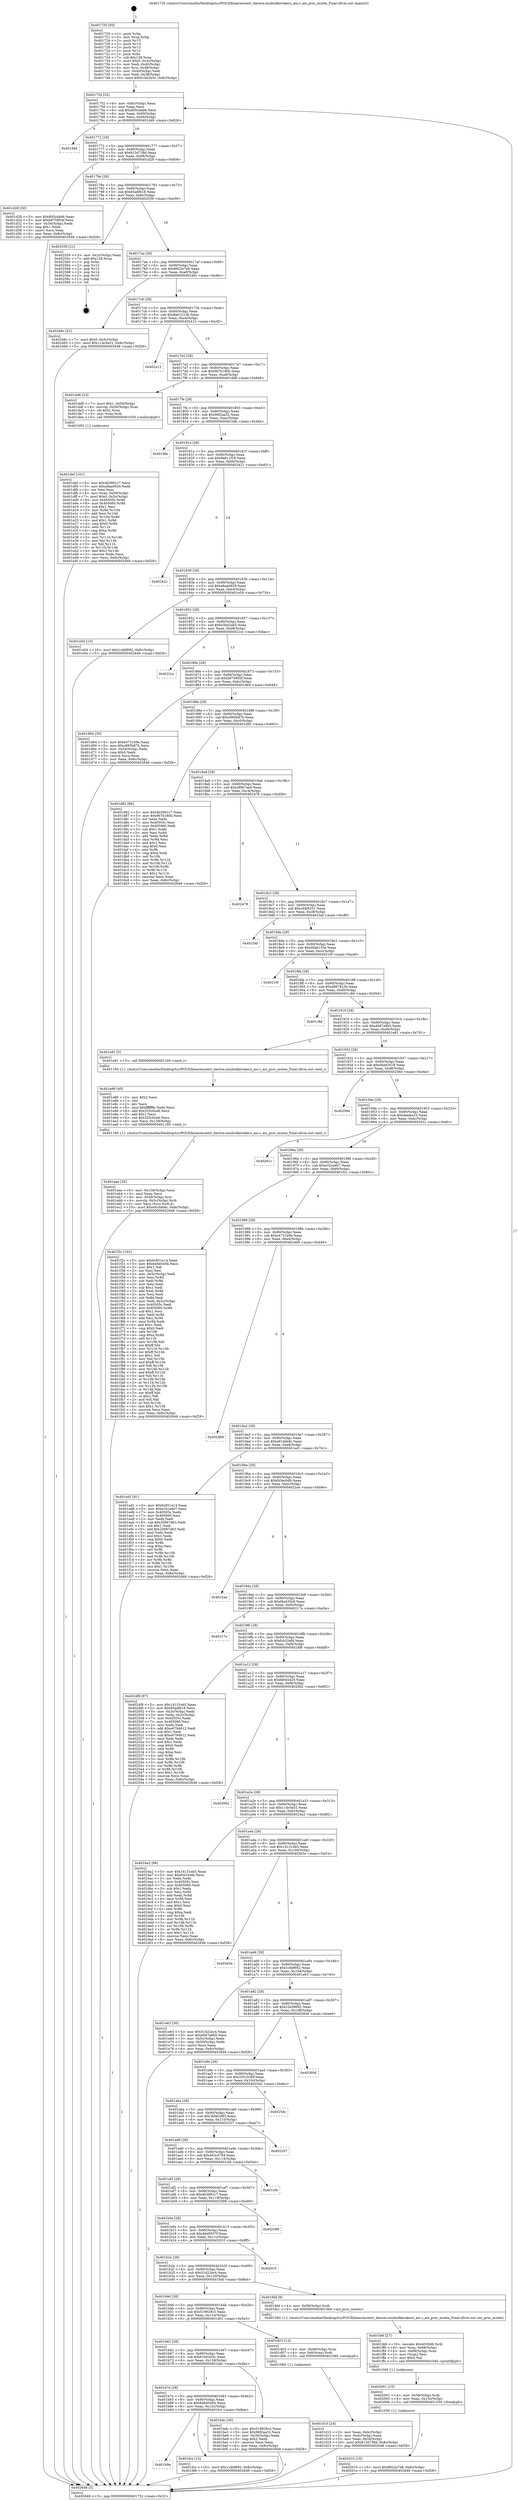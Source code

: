 digraph "0x401720" {
  label = "0x401720 (/mnt/c/Users/mathe/Desktop/tcc/POCII/binaries/extr_darwin-xnubsdkernkern_aio.c_aio_proc_mutex_Final-ollvm.out::main(0))"
  labelloc = "t"
  node[shape=record]

  Entry [label="",width=0.3,height=0.3,shape=circle,fillcolor=black,style=filled]
  "0x401752" [label="{
     0x401752 [32]\l
     | [instrs]\l
     &nbsp;&nbsp;0x401752 \<+6\>: mov -0x8c(%rbp),%eax\l
     &nbsp;&nbsp;0x401758 \<+2\>: mov %eax,%ecx\l
     &nbsp;&nbsp;0x40175a \<+6\>: sub $0x805cdab6,%ecx\l
     &nbsp;&nbsp;0x401760 \<+6\>: mov %eax,-0x90(%rbp)\l
     &nbsp;&nbsp;0x401766 \<+6\>: mov %ecx,-0x94(%rbp)\l
     &nbsp;&nbsp;0x40176c \<+6\>: je 0000000000401d46 \<main+0x626\>\l
  }"]
  "0x401d46" [label="{
     0x401d46\l
  }", style=dashed]
  "0x401772" [label="{
     0x401772 [28]\l
     | [instrs]\l
     &nbsp;&nbsp;0x401772 \<+5\>: jmp 0000000000401777 \<main+0x57\>\l
     &nbsp;&nbsp;0x401777 \<+6\>: mov -0x90(%rbp),%eax\l
     &nbsp;&nbsp;0x40177d \<+5\>: sub $0x813d738d,%eax\l
     &nbsp;&nbsp;0x401782 \<+6\>: mov %eax,-0x98(%rbp)\l
     &nbsp;&nbsp;0x401788 \<+6\>: je 0000000000401d28 \<main+0x608\>\l
  }"]
  Exit [label="",width=0.3,height=0.3,shape=circle,fillcolor=black,style=filled,peripheries=2]
  "0x401d28" [label="{
     0x401d28 [30]\l
     | [instrs]\l
     &nbsp;&nbsp;0x401d28 \<+5\>: mov $0x805cdab6,%eax\l
     &nbsp;&nbsp;0x401d2d \<+5\>: mov $0xb875893f,%ecx\l
     &nbsp;&nbsp;0x401d32 \<+3\>: mov -0x34(%rbp),%edx\l
     &nbsp;&nbsp;0x401d35 \<+3\>: cmp $0x1,%edx\l
     &nbsp;&nbsp;0x401d38 \<+3\>: cmovl %ecx,%eax\l
     &nbsp;&nbsp;0x401d3b \<+6\>: mov %eax,-0x8c(%rbp)\l
     &nbsp;&nbsp;0x401d41 \<+5\>: jmp 0000000000402648 \<main+0xf28\>\l
  }"]
  "0x40178e" [label="{
     0x40178e [28]\l
     | [instrs]\l
     &nbsp;&nbsp;0x40178e \<+5\>: jmp 0000000000401793 \<main+0x73\>\l
     &nbsp;&nbsp;0x401793 \<+6\>: mov -0x90(%rbp),%eax\l
     &nbsp;&nbsp;0x401799 \<+5\>: sub $0x85adfb18,%eax\l
     &nbsp;&nbsp;0x40179e \<+6\>: mov %eax,-0x9c(%rbp)\l
     &nbsp;&nbsp;0x4017a4 \<+6\>: je 0000000000402559 \<main+0xe39\>\l
  }"]
  "0x402010" [label="{
     0x402010 [15]\l
     | [instrs]\l
     &nbsp;&nbsp;0x402010 \<+10\>: movl $0x8922e7e8,-0x8c(%rbp)\l
     &nbsp;&nbsp;0x40201a \<+5\>: jmp 0000000000402648 \<main+0xf28\>\l
  }"]
  "0x402559" [label="{
     0x402559 [21]\l
     | [instrs]\l
     &nbsp;&nbsp;0x402559 \<+3\>: mov -0x2c(%rbp),%eax\l
     &nbsp;&nbsp;0x40255c \<+7\>: add $0x128,%rsp\l
     &nbsp;&nbsp;0x402563 \<+1\>: pop %rbx\l
     &nbsp;&nbsp;0x402564 \<+2\>: pop %r12\l
     &nbsp;&nbsp;0x402566 \<+2\>: pop %r13\l
     &nbsp;&nbsp;0x402568 \<+2\>: pop %r14\l
     &nbsp;&nbsp;0x40256a \<+2\>: pop %r15\l
     &nbsp;&nbsp;0x40256c \<+1\>: pop %rbp\l
     &nbsp;&nbsp;0x40256d \<+1\>: ret\l
  }"]
  "0x4017aa" [label="{
     0x4017aa [28]\l
     | [instrs]\l
     &nbsp;&nbsp;0x4017aa \<+5\>: jmp 00000000004017af \<main+0x8f\>\l
     &nbsp;&nbsp;0x4017af \<+6\>: mov -0x90(%rbp),%eax\l
     &nbsp;&nbsp;0x4017b5 \<+5\>: sub $0x8922e7e8,%eax\l
     &nbsp;&nbsp;0x4017ba \<+6\>: mov %eax,-0xa0(%rbp)\l
     &nbsp;&nbsp;0x4017c0 \<+6\>: je 000000000040248c \<main+0xd6c\>\l
  }"]
  "0x402001" [label="{
     0x402001 [15]\l
     | [instrs]\l
     &nbsp;&nbsp;0x402001 \<+4\>: mov -0x58(%rbp),%rdi\l
     &nbsp;&nbsp;0x402005 \<+6\>: mov %eax,-0x13c(%rbp)\l
     &nbsp;&nbsp;0x40200b \<+5\>: call 0000000000401030 \<free@plt\>\l
     | [calls]\l
     &nbsp;&nbsp;0x401030 \{1\} (unknown)\l
  }"]
  "0x40248c" [label="{
     0x40248c [22]\l
     | [instrs]\l
     &nbsp;&nbsp;0x40248c \<+7\>: movl $0x0,-0x3c(%rbp)\l
     &nbsp;&nbsp;0x402493 \<+10\>: movl $0x114c0a51,-0x8c(%rbp)\l
     &nbsp;&nbsp;0x40249d \<+5\>: jmp 0000000000402648 \<main+0xf28\>\l
  }"]
  "0x4017c6" [label="{
     0x4017c6 [28]\l
     | [instrs]\l
     &nbsp;&nbsp;0x4017c6 \<+5\>: jmp 00000000004017cb \<main+0xab\>\l
     &nbsp;&nbsp;0x4017cb \<+6\>: mov -0x90(%rbp),%eax\l
     &nbsp;&nbsp;0x4017d1 \<+5\>: sub $0x8a01213b,%eax\l
     &nbsp;&nbsp;0x4017d6 \<+6\>: mov %eax,-0xa4(%rbp)\l
     &nbsp;&nbsp;0x4017dc \<+6\>: je 0000000000402412 \<main+0xcf2\>\l
  }"]
  "0x401fe6" [label="{
     0x401fe6 [27]\l
     | [instrs]\l
     &nbsp;&nbsp;0x401fe6 \<+10\>: movabs $0x4030d6,%rdi\l
     &nbsp;&nbsp;0x401ff0 \<+4\>: mov %rax,-0x68(%rbp)\l
     &nbsp;&nbsp;0x401ff4 \<+4\>: mov -0x68(%rbp),%rax\l
     &nbsp;&nbsp;0x401ff8 \<+2\>: mov (%rax),%esi\l
     &nbsp;&nbsp;0x401ffa \<+2\>: mov $0x0,%al\l
     &nbsp;&nbsp;0x401ffc \<+5\>: call 0000000000401040 \<printf@plt\>\l
     | [calls]\l
     &nbsp;&nbsp;0x401040 \{1\} (unknown)\l
  }"]
  "0x402412" [label="{
     0x402412\l
  }", style=dashed]
  "0x4017e2" [label="{
     0x4017e2 [28]\l
     | [instrs]\l
     &nbsp;&nbsp;0x4017e2 \<+5\>: jmp 00000000004017e7 \<main+0xc7\>\l
     &nbsp;&nbsp;0x4017e7 \<+6\>: mov -0x90(%rbp),%eax\l
     &nbsp;&nbsp;0x4017ed \<+5\>: sub $0x967b180b,%eax\l
     &nbsp;&nbsp;0x4017f2 \<+6\>: mov %eax,-0xa8(%rbp)\l
     &nbsp;&nbsp;0x4017f8 \<+6\>: je 0000000000401dd8 \<main+0x6b8\>\l
  }"]
  "0x401b9a" [label="{
     0x401b9a\l
  }", style=dashed]
  "0x401dd8" [label="{
     0x401dd8 [23]\l
     | [instrs]\l
     &nbsp;&nbsp;0x401dd8 \<+7\>: movl $0x1,-0x50(%rbp)\l
     &nbsp;&nbsp;0x401ddf \<+4\>: movslq -0x50(%rbp),%rax\l
     &nbsp;&nbsp;0x401de3 \<+4\>: shl $0x2,%rax\l
     &nbsp;&nbsp;0x401de7 \<+3\>: mov %rax,%rdi\l
     &nbsp;&nbsp;0x401dea \<+5\>: call 0000000000401050 \<malloc@plt\>\l
     | [calls]\l
     &nbsp;&nbsp;0x401050 \{1\} (unknown)\l
  }"]
  "0x4017fe" [label="{
     0x4017fe [28]\l
     | [instrs]\l
     &nbsp;&nbsp;0x4017fe \<+5\>: jmp 0000000000401803 \<main+0xe3\>\l
     &nbsp;&nbsp;0x401803 \<+6\>: mov -0x90(%rbp),%eax\l
     &nbsp;&nbsp;0x401809 \<+5\>: sub $0x96f2aa52,%eax\l
     &nbsp;&nbsp;0x40180e \<+6\>: mov %eax,-0xac(%rbp)\l
     &nbsp;&nbsp;0x401814 \<+6\>: je 0000000000401bfa \<main+0x4da\>\l
  }"]
  "0x401fce" [label="{
     0x401fce [15]\l
     | [instrs]\l
     &nbsp;&nbsp;0x401fce \<+10\>: movl $0x1c4bf692,-0x8c(%rbp)\l
     &nbsp;&nbsp;0x401fd8 \<+5\>: jmp 0000000000402648 \<main+0xf28\>\l
  }"]
  "0x401bfa" [label="{
     0x401bfa\l
  }", style=dashed]
  "0x40181a" [label="{
     0x40181a [28]\l
     | [instrs]\l
     &nbsp;&nbsp;0x40181a \<+5\>: jmp 000000000040181f \<main+0xff\>\l
     &nbsp;&nbsp;0x40181f \<+6\>: mov -0x90(%rbp),%eax\l
     &nbsp;&nbsp;0x401825 \<+5\>: sub $0x9a811f16,%eax\l
     &nbsp;&nbsp;0x40182a \<+6\>: mov %eax,-0xb0(%rbp)\l
     &nbsp;&nbsp;0x401830 \<+6\>: je 0000000000402421 \<main+0xd01\>\l
  }"]
  "0x401eae" [label="{
     0x401eae [35]\l
     | [instrs]\l
     &nbsp;&nbsp;0x401eae \<+6\>: mov -0x138(%rbp),%ecx\l
     &nbsp;&nbsp;0x401eb4 \<+3\>: imul %eax,%ecx\l
     &nbsp;&nbsp;0x401eb7 \<+4\>: mov -0x58(%rbp),%rsi\l
     &nbsp;&nbsp;0x401ebb \<+4\>: movslq -0x5c(%rbp),%rdi\l
     &nbsp;&nbsp;0x401ebf \<+3\>: mov %ecx,(%rsi,%rdi,4)\l
     &nbsp;&nbsp;0x401ec2 \<+10\>: movl $0xe91dab8c,-0x8c(%rbp)\l
     &nbsp;&nbsp;0x401ecc \<+5\>: jmp 0000000000402648 \<main+0xf28\>\l
  }"]
  "0x402421" [label="{
     0x402421\l
  }", style=dashed]
  "0x401836" [label="{
     0x401836 [28]\l
     | [instrs]\l
     &nbsp;&nbsp;0x401836 \<+5\>: jmp 000000000040183b \<main+0x11b\>\l
     &nbsp;&nbsp;0x40183b \<+6\>: mov -0x90(%rbp),%eax\l
     &nbsp;&nbsp;0x401841 \<+5\>: sub $0xa8aa0929,%eax\l
     &nbsp;&nbsp;0x401846 \<+6\>: mov %eax,-0xb4(%rbp)\l
     &nbsp;&nbsp;0x40184c \<+6\>: je 0000000000401e54 \<main+0x734\>\l
  }"]
  "0x401e86" [label="{
     0x401e86 [40]\l
     | [instrs]\l
     &nbsp;&nbsp;0x401e86 \<+5\>: mov $0x2,%ecx\l
     &nbsp;&nbsp;0x401e8b \<+1\>: cltd\l
     &nbsp;&nbsp;0x401e8c \<+2\>: idiv %ecx\l
     &nbsp;&nbsp;0x401e8e \<+6\>: imul $0xfffffffe,%edx,%ecx\l
     &nbsp;&nbsp;0x401e94 \<+6\>: add $0x325c0ce8,%ecx\l
     &nbsp;&nbsp;0x401e9a \<+3\>: add $0x1,%ecx\l
     &nbsp;&nbsp;0x401e9d \<+6\>: sub $0x325c0ce8,%ecx\l
     &nbsp;&nbsp;0x401ea3 \<+6\>: mov %ecx,-0x138(%rbp)\l
     &nbsp;&nbsp;0x401ea9 \<+5\>: call 0000000000401160 \<next_i\>\l
     | [calls]\l
     &nbsp;&nbsp;0x401160 \{1\} (/mnt/c/Users/mathe/Desktop/tcc/POCII/binaries/extr_darwin-xnubsdkernkern_aio.c_aio_proc_mutex_Final-ollvm.out::next_i)\l
  }"]
  "0x401e54" [label="{
     0x401e54 [15]\l
     | [instrs]\l
     &nbsp;&nbsp;0x401e54 \<+10\>: movl $0x1c4bf692,-0x8c(%rbp)\l
     &nbsp;&nbsp;0x401e5e \<+5\>: jmp 0000000000402648 \<main+0xf28\>\l
  }"]
  "0x401852" [label="{
     0x401852 [28]\l
     | [instrs]\l
     &nbsp;&nbsp;0x401852 \<+5\>: jmp 0000000000401857 \<main+0x137\>\l
     &nbsp;&nbsp;0x401857 \<+6\>: mov -0x90(%rbp),%eax\l
     &nbsp;&nbsp;0x40185d \<+5\>: sub $0xb3bd2ab5,%eax\l
     &nbsp;&nbsp;0x401862 \<+6\>: mov %eax,-0xb8(%rbp)\l
     &nbsp;&nbsp;0x401868 \<+6\>: je 00000000004022cc \<main+0xbac\>\l
  }"]
  "0x401def" [label="{
     0x401def [101]\l
     | [instrs]\l
     &nbsp;&nbsp;0x401def \<+5\>: mov $0x4b3891c7,%ecx\l
     &nbsp;&nbsp;0x401df4 \<+5\>: mov $0xa8aa0929,%edx\l
     &nbsp;&nbsp;0x401df9 \<+2\>: xor %esi,%esi\l
     &nbsp;&nbsp;0x401dfb \<+4\>: mov %rax,-0x58(%rbp)\l
     &nbsp;&nbsp;0x401dff \<+7\>: movl $0x0,-0x5c(%rbp)\l
     &nbsp;&nbsp;0x401e06 \<+8\>: mov 0x40505c,%r8d\l
     &nbsp;&nbsp;0x401e0e \<+8\>: mov 0x405060,%r9d\l
     &nbsp;&nbsp;0x401e16 \<+3\>: sub $0x1,%esi\l
     &nbsp;&nbsp;0x401e19 \<+3\>: mov %r8d,%r10d\l
     &nbsp;&nbsp;0x401e1c \<+3\>: add %esi,%r10d\l
     &nbsp;&nbsp;0x401e1f \<+4\>: imul %r10d,%r8d\l
     &nbsp;&nbsp;0x401e23 \<+4\>: and $0x1,%r8d\l
     &nbsp;&nbsp;0x401e27 \<+4\>: cmp $0x0,%r8d\l
     &nbsp;&nbsp;0x401e2b \<+4\>: sete %r11b\l
     &nbsp;&nbsp;0x401e2f \<+4\>: cmp $0xa,%r9d\l
     &nbsp;&nbsp;0x401e33 \<+3\>: setl %bl\l
     &nbsp;&nbsp;0x401e36 \<+3\>: mov %r11b,%r14b\l
     &nbsp;&nbsp;0x401e39 \<+3\>: and %bl,%r14b\l
     &nbsp;&nbsp;0x401e3c \<+3\>: xor %bl,%r11b\l
     &nbsp;&nbsp;0x401e3f \<+3\>: or %r11b,%r14b\l
     &nbsp;&nbsp;0x401e42 \<+4\>: test $0x1,%r14b\l
     &nbsp;&nbsp;0x401e46 \<+3\>: cmovne %edx,%ecx\l
     &nbsp;&nbsp;0x401e49 \<+6\>: mov %ecx,-0x8c(%rbp)\l
     &nbsp;&nbsp;0x401e4f \<+5\>: jmp 0000000000402648 \<main+0xf28\>\l
  }"]
  "0x4022cc" [label="{
     0x4022cc\l
  }", style=dashed]
  "0x40186e" [label="{
     0x40186e [28]\l
     | [instrs]\l
     &nbsp;&nbsp;0x40186e \<+5\>: jmp 0000000000401873 \<main+0x153\>\l
     &nbsp;&nbsp;0x401873 \<+6\>: mov -0x90(%rbp),%eax\l
     &nbsp;&nbsp;0x401879 \<+5\>: sub $0xb875893f,%eax\l
     &nbsp;&nbsp;0x40187e \<+6\>: mov %eax,-0xbc(%rbp)\l
     &nbsp;&nbsp;0x401884 \<+6\>: je 0000000000401d64 \<main+0x644\>\l
  }"]
  "0x401d10" [label="{
     0x401d10 [24]\l
     | [instrs]\l
     &nbsp;&nbsp;0x401d10 \<+3\>: mov %eax,-0x4c(%rbp)\l
     &nbsp;&nbsp;0x401d13 \<+3\>: mov -0x4c(%rbp),%eax\l
     &nbsp;&nbsp;0x401d16 \<+3\>: mov %eax,-0x34(%rbp)\l
     &nbsp;&nbsp;0x401d19 \<+10\>: movl $0x813d738d,-0x8c(%rbp)\l
     &nbsp;&nbsp;0x401d23 \<+5\>: jmp 0000000000402648 \<main+0xf28\>\l
  }"]
  "0x401d64" [label="{
     0x401d64 [30]\l
     | [instrs]\l
     &nbsp;&nbsp;0x401d64 \<+5\>: mov $0xe4731b9e,%eax\l
     &nbsp;&nbsp;0x401d69 \<+5\>: mov $0xc895b87b,%ecx\l
     &nbsp;&nbsp;0x401d6e \<+3\>: mov -0x34(%rbp),%edx\l
     &nbsp;&nbsp;0x401d71 \<+3\>: cmp $0x0,%edx\l
     &nbsp;&nbsp;0x401d74 \<+3\>: cmove %ecx,%eax\l
     &nbsp;&nbsp;0x401d77 \<+6\>: mov %eax,-0x8c(%rbp)\l
     &nbsp;&nbsp;0x401d7d \<+5\>: jmp 0000000000402648 \<main+0xf28\>\l
  }"]
  "0x40188a" [label="{
     0x40188a [28]\l
     | [instrs]\l
     &nbsp;&nbsp;0x40188a \<+5\>: jmp 000000000040188f \<main+0x16f\>\l
     &nbsp;&nbsp;0x40188f \<+6\>: mov -0x90(%rbp),%eax\l
     &nbsp;&nbsp;0x401895 \<+5\>: sub $0xc895b87b,%eax\l
     &nbsp;&nbsp;0x40189a \<+6\>: mov %eax,-0xc0(%rbp)\l
     &nbsp;&nbsp;0x4018a0 \<+6\>: je 0000000000401d82 \<main+0x662\>\l
  }"]
  "0x401720" [label="{
     0x401720 [50]\l
     | [instrs]\l
     &nbsp;&nbsp;0x401720 \<+1\>: push %rbp\l
     &nbsp;&nbsp;0x401721 \<+3\>: mov %rsp,%rbp\l
     &nbsp;&nbsp;0x401724 \<+2\>: push %r15\l
     &nbsp;&nbsp;0x401726 \<+2\>: push %r14\l
     &nbsp;&nbsp;0x401728 \<+2\>: push %r13\l
     &nbsp;&nbsp;0x40172a \<+2\>: push %r12\l
     &nbsp;&nbsp;0x40172c \<+1\>: push %rbx\l
     &nbsp;&nbsp;0x40172d \<+7\>: sub $0x128,%rsp\l
     &nbsp;&nbsp;0x401734 \<+7\>: movl $0x0,-0x3c(%rbp)\l
     &nbsp;&nbsp;0x40173b \<+3\>: mov %edi,-0x40(%rbp)\l
     &nbsp;&nbsp;0x40173e \<+4\>: mov %rsi,-0x48(%rbp)\l
     &nbsp;&nbsp;0x401742 \<+3\>: mov -0x40(%rbp),%edi\l
     &nbsp;&nbsp;0x401745 \<+3\>: mov %edi,-0x38(%rbp)\l
     &nbsp;&nbsp;0x401748 \<+10\>: movl $0x61b02b5c,-0x8c(%rbp)\l
  }"]
  "0x401d82" [label="{
     0x401d82 [86]\l
     | [instrs]\l
     &nbsp;&nbsp;0x401d82 \<+5\>: mov $0x4b3891c7,%eax\l
     &nbsp;&nbsp;0x401d87 \<+5\>: mov $0x967b180b,%ecx\l
     &nbsp;&nbsp;0x401d8c \<+2\>: xor %edx,%edx\l
     &nbsp;&nbsp;0x401d8e \<+7\>: mov 0x40505c,%esi\l
     &nbsp;&nbsp;0x401d95 \<+7\>: mov 0x405060,%edi\l
     &nbsp;&nbsp;0x401d9c \<+3\>: sub $0x1,%edx\l
     &nbsp;&nbsp;0x401d9f \<+3\>: mov %esi,%r8d\l
     &nbsp;&nbsp;0x401da2 \<+3\>: add %edx,%r8d\l
     &nbsp;&nbsp;0x401da5 \<+4\>: imul %r8d,%esi\l
     &nbsp;&nbsp;0x401da9 \<+3\>: and $0x1,%esi\l
     &nbsp;&nbsp;0x401dac \<+3\>: cmp $0x0,%esi\l
     &nbsp;&nbsp;0x401daf \<+4\>: sete %r9b\l
     &nbsp;&nbsp;0x401db3 \<+3\>: cmp $0xa,%edi\l
     &nbsp;&nbsp;0x401db6 \<+4\>: setl %r10b\l
     &nbsp;&nbsp;0x401dba \<+3\>: mov %r9b,%r11b\l
     &nbsp;&nbsp;0x401dbd \<+3\>: and %r10b,%r11b\l
     &nbsp;&nbsp;0x401dc0 \<+3\>: xor %r10b,%r9b\l
     &nbsp;&nbsp;0x401dc3 \<+3\>: or %r9b,%r11b\l
     &nbsp;&nbsp;0x401dc6 \<+4\>: test $0x1,%r11b\l
     &nbsp;&nbsp;0x401dca \<+3\>: cmovne %ecx,%eax\l
     &nbsp;&nbsp;0x401dcd \<+6\>: mov %eax,-0x8c(%rbp)\l
     &nbsp;&nbsp;0x401dd3 \<+5\>: jmp 0000000000402648 \<main+0xf28\>\l
  }"]
  "0x4018a6" [label="{
     0x4018a6 [28]\l
     | [instrs]\l
     &nbsp;&nbsp;0x4018a6 \<+5\>: jmp 00000000004018ab \<main+0x18b\>\l
     &nbsp;&nbsp;0x4018ab \<+6\>: mov -0x90(%rbp),%eax\l
     &nbsp;&nbsp;0x4018b1 \<+5\>: sub $0xc89b7ae0,%eax\l
     &nbsp;&nbsp;0x4018b6 \<+6\>: mov %eax,-0xc4(%rbp)\l
     &nbsp;&nbsp;0x4018bc \<+6\>: je 0000000000402478 \<main+0xd58\>\l
  }"]
  "0x402648" [label="{
     0x402648 [5]\l
     | [instrs]\l
     &nbsp;&nbsp;0x402648 \<+5\>: jmp 0000000000401752 \<main+0x32\>\l
  }"]
  "0x402478" [label="{
     0x402478\l
  }", style=dashed]
  "0x4018c2" [label="{
     0x4018c2 [28]\l
     | [instrs]\l
     &nbsp;&nbsp;0x4018c2 \<+5\>: jmp 00000000004018c7 \<main+0x1a7\>\l
     &nbsp;&nbsp;0x4018c7 \<+6\>: mov -0x90(%rbp),%eax\l
     &nbsp;&nbsp;0x4018cd \<+5\>: sub $0xcd4f4331,%eax\l
     &nbsp;&nbsp;0x4018d2 \<+6\>: mov %eax,-0xc8(%rbp)\l
     &nbsp;&nbsp;0x4018d8 \<+6\>: je 00000000004023af \<main+0xc8f\>\l
  }"]
  "0x401b7e" [label="{
     0x401b7e [28]\l
     | [instrs]\l
     &nbsp;&nbsp;0x401b7e \<+5\>: jmp 0000000000401b83 \<main+0x463\>\l
     &nbsp;&nbsp;0x401b83 \<+6\>: mov -0x90(%rbp),%eax\l
     &nbsp;&nbsp;0x401b89 \<+5\>: sub $0x6464045b,%eax\l
     &nbsp;&nbsp;0x401b8e \<+6\>: mov %eax,-0x12c(%rbp)\l
     &nbsp;&nbsp;0x401b94 \<+6\>: je 0000000000401fce \<main+0x8ae\>\l
  }"]
  "0x4023af" [label="{
     0x4023af\l
  }", style=dashed]
  "0x4018de" [label="{
     0x4018de [28]\l
     | [instrs]\l
     &nbsp;&nbsp;0x4018de \<+5\>: jmp 00000000004018e3 \<main+0x1c3\>\l
     &nbsp;&nbsp;0x4018e3 \<+6\>: mov -0x90(%rbp),%eax\l
     &nbsp;&nbsp;0x4018e9 \<+5\>: sub $0xd0ab153e,%eax\l
     &nbsp;&nbsp;0x4018ee \<+6\>: mov %eax,-0xcc(%rbp)\l
     &nbsp;&nbsp;0x4018f4 \<+6\>: je 000000000040216f \<main+0xa4f\>\l
  }"]
  "0x401bdc" [label="{
     0x401bdc [30]\l
     | [instrs]\l
     &nbsp;&nbsp;0x401bdc \<+5\>: mov $0x519929c3,%eax\l
     &nbsp;&nbsp;0x401be1 \<+5\>: mov $0x96f2aa52,%ecx\l
     &nbsp;&nbsp;0x401be6 \<+3\>: mov -0x38(%rbp),%edx\l
     &nbsp;&nbsp;0x401be9 \<+3\>: cmp $0x2,%edx\l
     &nbsp;&nbsp;0x401bec \<+3\>: cmovne %ecx,%eax\l
     &nbsp;&nbsp;0x401bef \<+6\>: mov %eax,-0x8c(%rbp)\l
     &nbsp;&nbsp;0x401bf5 \<+5\>: jmp 0000000000402648 \<main+0xf28\>\l
  }"]
  "0x40216f" [label="{
     0x40216f\l
  }", style=dashed]
  "0x4018fa" [label="{
     0x4018fa [28]\l
     | [instrs]\l
     &nbsp;&nbsp;0x4018fa \<+5\>: jmp 00000000004018ff \<main+0x1df\>\l
     &nbsp;&nbsp;0x4018ff \<+6\>: mov -0x90(%rbp),%eax\l
     &nbsp;&nbsp;0x401905 \<+5\>: sub $0xd8678100,%eax\l
     &nbsp;&nbsp;0x40190a \<+6\>: mov %eax,-0xd0(%rbp)\l
     &nbsp;&nbsp;0x401910 \<+6\>: je 0000000000401c8d \<main+0x56d\>\l
  }"]
  "0x401b62" [label="{
     0x401b62 [28]\l
     | [instrs]\l
     &nbsp;&nbsp;0x401b62 \<+5\>: jmp 0000000000401b67 \<main+0x447\>\l
     &nbsp;&nbsp;0x401b67 \<+6\>: mov -0x90(%rbp),%eax\l
     &nbsp;&nbsp;0x401b6d \<+5\>: sub $0x61b02b5c,%eax\l
     &nbsp;&nbsp;0x401b72 \<+6\>: mov %eax,-0x128(%rbp)\l
     &nbsp;&nbsp;0x401b78 \<+6\>: je 0000000000401bdc \<main+0x4bc\>\l
  }"]
  "0x401c8d" [label="{
     0x401c8d\l
  }", style=dashed]
  "0x401916" [label="{
     0x401916 [28]\l
     | [instrs]\l
     &nbsp;&nbsp;0x401916 \<+5\>: jmp 000000000040191b \<main+0x1fb\>\l
     &nbsp;&nbsp;0x40191b \<+6\>: mov -0x90(%rbp),%eax\l
     &nbsp;&nbsp;0x401921 \<+5\>: sub $0xdd47a8b5,%eax\l
     &nbsp;&nbsp;0x401926 \<+6\>: mov %eax,-0xd4(%rbp)\l
     &nbsp;&nbsp;0x40192c \<+6\>: je 0000000000401e81 \<main+0x761\>\l
  }"]
  "0x401d03" [label="{
     0x401d03 [13]\l
     | [instrs]\l
     &nbsp;&nbsp;0x401d03 \<+4\>: mov -0x48(%rbp),%rax\l
     &nbsp;&nbsp;0x401d07 \<+4\>: mov 0x8(%rax),%rdi\l
     &nbsp;&nbsp;0x401d0b \<+5\>: call 0000000000401060 \<atoi@plt\>\l
     | [calls]\l
     &nbsp;&nbsp;0x401060 \{1\} (unknown)\l
  }"]
  "0x401e81" [label="{
     0x401e81 [5]\l
     | [instrs]\l
     &nbsp;&nbsp;0x401e81 \<+5\>: call 0000000000401160 \<next_i\>\l
     | [calls]\l
     &nbsp;&nbsp;0x401160 \{1\} (/mnt/c/Users/mathe/Desktop/tcc/POCII/binaries/extr_darwin-xnubsdkernkern_aio.c_aio_proc_mutex_Final-ollvm.out::next_i)\l
  }"]
  "0x401932" [label="{
     0x401932 [28]\l
     | [instrs]\l
     &nbsp;&nbsp;0x401932 \<+5\>: jmp 0000000000401937 \<main+0x217\>\l
     &nbsp;&nbsp;0x401937 \<+6\>: mov -0x90(%rbp),%eax\l
     &nbsp;&nbsp;0x40193d \<+5\>: sub $0xdda92618,%eax\l
     &nbsp;&nbsp;0x401942 \<+6\>: mov %eax,-0xd8(%rbp)\l
     &nbsp;&nbsp;0x401948 \<+6\>: je 000000000040256e \<main+0xe4e\>\l
  }"]
  "0x401b46" [label="{
     0x401b46 [28]\l
     | [instrs]\l
     &nbsp;&nbsp;0x401b46 \<+5\>: jmp 0000000000401b4b \<main+0x42b\>\l
     &nbsp;&nbsp;0x401b4b \<+6\>: mov -0x90(%rbp),%eax\l
     &nbsp;&nbsp;0x401b51 \<+5\>: sub $0x519929c3,%eax\l
     &nbsp;&nbsp;0x401b56 \<+6\>: mov %eax,-0x124(%rbp)\l
     &nbsp;&nbsp;0x401b5c \<+6\>: je 0000000000401d03 \<main+0x5e3\>\l
  }"]
  "0x40256e" [label="{
     0x40256e\l
  }", style=dashed]
  "0x40194e" [label="{
     0x40194e [28]\l
     | [instrs]\l
     &nbsp;&nbsp;0x40194e \<+5\>: jmp 0000000000401953 \<main+0x233\>\l
     &nbsp;&nbsp;0x401953 \<+6\>: mov -0x90(%rbp),%eax\l
     &nbsp;&nbsp;0x401959 \<+5\>: sub $0xdeafae23,%eax\l
     &nbsp;&nbsp;0x40195e \<+6\>: mov %eax,-0xdc(%rbp)\l
     &nbsp;&nbsp;0x401964 \<+6\>: je 000000000040261c \<main+0xefc\>\l
  }"]
  "0x401fdd" [label="{
     0x401fdd [9]\l
     | [instrs]\l
     &nbsp;&nbsp;0x401fdd \<+4\>: mov -0x58(%rbp),%rdi\l
     &nbsp;&nbsp;0x401fe1 \<+5\>: call 0000000000401560 \<aio_proc_mutex\>\l
     | [calls]\l
     &nbsp;&nbsp;0x401560 \{1\} (/mnt/c/Users/mathe/Desktop/tcc/POCII/binaries/extr_darwin-xnubsdkernkern_aio.c_aio_proc_mutex_Final-ollvm.out::aio_proc_mutex)\l
  }"]
  "0x40261c" [label="{
     0x40261c\l
  }", style=dashed]
  "0x40196a" [label="{
     0x40196a [28]\l
     | [instrs]\l
     &nbsp;&nbsp;0x40196a \<+5\>: jmp 000000000040196f \<main+0x24f\>\l
     &nbsp;&nbsp;0x40196f \<+6\>: mov -0x90(%rbp),%eax\l
     &nbsp;&nbsp;0x401975 \<+5\>: sub $0xe32ca4b7,%eax\l
     &nbsp;&nbsp;0x40197a \<+6\>: mov %eax,-0xe0(%rbp)\l
     &nbsp;&nbsp;0x401980 \<+6\>: je 0000000000401f2c \<main+0x80c\>\l
  }"]
  "0x401b2a" [label="{
     0x401b2a [28]\l
     | [instrs]\l
     &nbsp;&nbsp;0x401b2a \<+5\>: jmp 0000000000401b2f \<main+0x40f\>\l
     &nbsp;&nbsp;0x401b2f \<+6\>: mov -0x90(%rbp),%eax\l
     &nbsp;&nbsp;0x401b35 \<+5\>: sub $0x51422ec4,%eax\l
     &nbsp;&nbsp;0x401b3a \<+6\>: mov %eax,-0x120(%rbp)\l
     &nbsp;&nbsp;0x401b40 \<+6\>: je 0000000000401fdd \<main+0x8bd\>\l
  }"]
  "0x401f2c" [label="{
     0x401f2c [162]\l
     | [instrs]\l
     &nbsp;&nbsp;0x401f2c \<+5\>: mov $0x6c851e14,%eax\l
     &nbsp;&nbsp;0x401f31 \<+5\>: mov $0x6464045b,%ecx\l
     &nbsp;&nbsp;0x401f36 \<+2\>: mov $0x1,%dl\l
     &nbsp;&nbsp;0x401f38 \<+2\>: xor %esi,%esi\l
     &nbsp;&nbsp;0x401f3a \<+3\>: mov -0x5c(%rbp),%edi\l
     &nbsp;&nbsp;0x401f3d \<+3\>: mov %esi,%r8d\l
     &nbsp;&nbsp;0x401f40 \<+3\>: sub %edi,%r8d\l
     &nbsp;&nbsp;0x401f43 \<+2\>: mov %esi,%edi\l
     &nbsp;&nbsp;0x401f45 \<+3\>: sub $0x1,%edi\l
     &nbsp;&nbsp;0x401f48 \<+3\>: add %edi,%r8d\l
     &nbsp;&nbsp;0x401f4b \<+2\>: mov %esi,%edi\l
     &nbsp;&nbsp;0x401f4d \<+3\>: sub %r8d,%edi\l
     &nbsp;&nbsp;0x401f50 \<+3\>: mov %edi,-0x5c(%rbp)\l
     &nbsp;&nbsp;0x401f53 \<+7\>: mov 0x40505c,%edi\l
     &nbsp;&nbsp;0x401f5a \<+8\>: mov 0x405060,%r8d\l
     &nbsp;&nbsp;0x401f62 \<+3\>: sub $0x1,%esi\l
     &nbsp;&nbsp;0x401f65 \<+3\>: mov %edi,%r9d\l
     &nbsp;&nbsp;0x401f68 \<+3\>: add %esi,%r9d\l
     &nbsp;&nbsp;0x401f6b \<+4\>: imul %r9d,%edi\l
     &nbsp;&nbsp;0x401f6f \<+3\>: and $0x1,%edi\l
     &nbsp;&nbsp;0x401f72 \<+3\>: cmp $0x0,%edi\l
     &nbsp;&nbsp;0x401f75 \<+4\>: sete %r10b\l
     &nbsp;&nbsp;0x401f79 \<+4\>: cmp $0xa,%r8d\l
     &nbsp;&nbsp;0x401f7d \<+4\>: setl %r11b\l
     &nbsp;&nbsp;0x401f81 \<+3\>: mov %r10b,%bl\l
     &nbsp;&nbsp;0x401f84 \<+3\>: xor $0xff,%bl\l
     &nbsp;&nbsp;0x401f87 \<+3\>: mov %r11b,%r14b\l
     &nbsp;&nbsp;0x401f8a \<+4\>: xor $0xff,%r14b\l
     &nbsp;&nbsp;0x401f8e \<+3\>: xor $0x1,%dl\l
     &nbsp;&nbsp;0x401f91 \<+3\>: mov %bl,%r15b\l
     &nbsp;&nbsp;0x401f94 \<+4\>: and $0xff,%r15b\l
     &nbsp;&nbsp;0x401f98 \<+3\>: and %dl,%r10b\l
     &nbsp;&nbsp;0x401f9b \<+3\>: mov %r14b,%r12b\l
     &nbsp;&nbsp;0x401f9e \<+4\>: and $0xff,%r12b\l
     &nbsp;&nbsp;0x401fa2 \<+3\>: and %dl,%r11b\l
     &nbsp;&nbsp;0x401fa5 \<+3\>: or %r10b,%r15b\l
     &nbsp;&nbsp;0x401fa8 \<+3\>: or %r11b,%r12b\l
     &nbsp;&nbsp;0x401fab \<+3\>: xor %r12b,%r15b\l
     &nbsp;&nbsp;0x401fae \<+3\>: or %r14b,%bl\l
     &nbsp;&nbsp;0x401fb1 \<+3\>: xor $0xff,%bl\l
     &nbsp;&nbsp;0x401fb4 \<+3\>: or $0x1,%dl\l
     &nbsp;&nbsp;0x401fb7 \<+2\>: and %dl,%bl\l
     &nbsp;&nbsp;0x401fb9 \<+3\>: or %bl,%r15b\l
     &nbsp;&nbsp;0x401fbc \<+4\>: test $0x1,%r15b\l
     &nbsp;&nbsp;0x401fc0 \<+3\>: cmovne %ecx,%eax\l
     &nbsp;&nbsp;0x401fc3 \<+6\>: mov %eax,-0x8c(%rbp)\l
     &nbsp;&nbsp;0x401fc9 \<+5\>: jmp 0000000000402648 \<main+0xf28\>\l
  }"]
  "0x401986" [label="{
     0x401986 [28]\l
     | [instrs]\l
     &nbsp;&nbsp;0x401986 \<+5\>: jmp 000000000040198b \<main+0x26b\>\l
     &nbsp;&nbsp;0x40198b \<+6\>: mov -0x90(%rbp),%eax\l
     &nbsp;&nbsp;0x401991 \<+5\>: sub $0xe4731b9e,%eax\l
     &nbsp;&nbsp;0x401996 \<+6\>: mov %eax,-0xe4(%rbp)\l
     &nbsp;&nbsp;0x40199c \<+6\>: je 0000000000402469 \<main+0xd49\>\l
  }"]
  "0x40201f" [label="{
     0x40201f\l
  }", style=dashed]
  "0x402469" [label="{
     0x402469\l
  }", style=dashed]
  "0x4019a2" [label="{
     0x4019a2 [28]\l
     | [instrs]\l
     &nbsp;&nbsp;0x4019a2 \<+5\>: jmp 00000000004019a7 \<main+0x287\>\l
     &nbsp;&nbsp;0x4019a7 \<+6\>: mov -0x90(%rbp),%eax\l
     &nbsp;&nbsp;0x4019ad \<+5\>: sub $0xe91dab8c,%eax\l
     &nbsp;&nbsp;0x4019b2 \<+6\>: mov %eax,-0xe8(%rbp)\l
     &nbsp;&nbsp;0x4019b8 \<+6\>: je 0000000000401ed1 \<main+0x7b1\>\l
  }"]
  "0x401b0e" [label="{
     0x401b0e [28]\l
     | [instrs]\l
     &nbsp;&nbsp;0x401b0e \<+5\>: jmp 0000000000401b13 \<main+0x3f3\>\l
     &nbsp;&nbsp;0x401b13 \<+6\>: mov -0x90(%rbp),%eax\l
     &nbsp;&nbsp;0x401b19 \<+5\>: sub $0x4be9507f,%eax\l
     &nbsp;&nbsp;0x401b1e \<+6\>: mov %eax,-0x11c(%rbp)\l
     &nbsp;&nbsp;0x401b24 \<+6\>: je 000000000040201f \<main+0x8ff\>\l
  }"]
  "0x401ed1" [label="{
     0x401ed1 [91]\l
     | [instrs]\l
     &nbsp;&nbsp;0x401ed1 \<+5\>: mov $0x6c851e14,%eax\l
     &nbsp;&nbsp;0x401ed6 \<+5\>: mov $0xe32ca4b7,%ecx\l
     &nbsp;&nbsp;0x401edb \<+7\>: mov 0x40505c,%edx\l
     &nbsp;&nbsp;0x401ee2 \<+7\>: mov 0x405060,%esi\l
     &nbsp;&nbsp;0x401ee9 \<+2\>: mov %edx,%edi\l
     &nbsp;&nbsp;0x401eeb \<+6\>: sub $0x25667d63,%edi\l
     &nbsp;&nbsp;0x401ef1 \<+3\>: sub $0x1,%edi\l
     &nbsp;&nbsp;0x401ef4 \<+6\>: add $0x25667d63,%edi\l
     &nbsp;&nbsp;0x401efa \<+3\>: imul %edi,%edx\l
     &nbsp;&nbsp;0x401efd \<+3\>: and $0x1,%edx\l
     &nbsp;&nbsp;0x401f00 \<+3\>: cmp $0x0,%edx\l
     &nbsp;&nbsp;0x401f03 \<+4\>: sete %r8b\l
     &nbsp;&nbsp;0x401f07 \<+3\>: cmp $0xa,%esi\l
     &nbsp;&nbsp;0x401f0a \<+4\>: setl %r9b\l
     &nbsp;&nbsp;0x401f0e \<+3\>: mov %r8b,%r10b\l
     &nbsp;&nbsp;0x401f11 \<+3\>: and %r9b,%r10b\l
     &nbsp;&nbsp;0x401f14 \<+3\>: xor %r9b,%r8b\l
     &nbsp;&nbsp;0x401f17 \<+3\>: or %r8b,%r10b\l
     &nbsp;&nbsp;0x401f1a \<+4\>: test $0x1,%r10b\l
     &nbsp;&nbsp;0x401f1e \<+3\>: cmovne %ecx,%eax\l
     &nbsp;&nbsp;0x401f21 \<+6\>: mov %eax,-0x8c(%rbp)\l
     &nbsp;&nbsp;0x401f27 \<+5\>: jmp 0000000000402648 \<main+0xf28\>\l
  }"]
  "0x4019be" [label="{
     0x4019be [28]\l
     | [instrs]\l
     &nbsp;&nbsp;0x4019be \<+5\>: jmp 00000000004019c3 \<main+0x2a3\>\l
     &nbsp;&nbsp;0x4019c3 \<+6\>: mov -0x90(%rbp),%eax\l
     &nbsp;&nbsp;0x4019c9 \<+5\>: sub $0xf43ec0d9,%eax\l
     &nbsp;&nbsp;0x4019ce \<+6\>: mov %eax,-0xec(%rbp)\l
     &nbsp;&nbsp;0x4019d4 \<+6\>: je 00000000004022ae \<main+0xb8e\>\l
  }"]
  "0x402589" [label="{
     0x402589\l
  }", style=dashed]
  "0x4022ae" [label="{
     0x4022ae\l
  }", style=dashed]
  "0x4019da" [label="{
     0x4019da [28]\l
     | [instrs]\l
     &nbsp;&nbsp;0x4019da \<+5\>: jmp 00000000004019df \<main+0x2bf\>\l
     &nbsp;&nbsp;0x4019df \<+6\>: mov -0x90(%rbp),%eax\l
     &nbsp;&nbsp;0x4019e5 \<+5\>: sub $0xf4a435e8,%eax\l
     &nbsp;&nbsp;0x4019ea \<+6\>: mov %eax,-0xf0(%rbp)\l
     &nbsp;&nbsp;0x4019f0 \<+6\>: je 000000000040217e \<main+0xa5e\>\l
  }"]
  "0x401af2" [label="{
     0x401af2 [28]\l
     | [instrs]\l
     &nbsp;&nbsp;0x401af2 \<+5\>: jmp 0000000000401af7 \<main+0x3d7\>\l
     &nbsp;&nbsp;0x401af7 \<+6\>: mov -0x90(%rbp),%eax\l
     &nbsp;&nbsp;0x401afd \<+5\>: sub $0x4b3891c7,%eax\l
     &nbsp;&nbsp;0x401b02 \<+6\>: mov %eax,-0x118(%rbp)\l
     &nbsp;&nbsp;0x401b08 \<+6\>: je 0000000000402589 \<main+0xe69\>\l
  }"]
  "0x40217e" [label="{
     0x40217e\l
  }", style=dashed]
  "0x4019f6" [label="{
     0x4019f6 [28]\l
     | [instrs]\l
     &nbsp;&nbsp;0x4019f6 \<+5\>: jmp 00000000004019fb \<main+0x2db\>\l
     &nbsp;&nbsp;0x4019fb \<+6\>: mov -0x90(%rbp),%eax\l
     &nbsp;&nbsp;0x401a01 \<+5\>: sub $0xfcb32efd,%eax\l
     &nbsp;&nbsp;0x401a06 \<+6\>: mov %eax,-0xf4(%rbp)\l
     &nbsp;&nbsp;0x401a0c \<+6\>: je 00000000004024f8 \<main+0xdd8\>\l
  }"]
  "0x401cf4" [label="{
     0x401cf4\l
  }", style=dashed]
  "0x4024f8" [label="{
     0x4024f8 [97]\l
     | [instrs]\l
     &nbsp;&nbsp;0x4024f8 \<+5\>: mov $0x14131eb5,%eax\l
     &nbsp;&nbsp;0x4024fd \<+5\>: mov $0x85adfb18,%ecx\l
     &nbsp;&nbsp;0x402502 \<+3\>: mov -0x3c(%rbp),%edx\l
     &nbsp;&nbsp;0x402505 \<+3\>: mov %edx,-0x2c(%rbp)\l
     &nbsp;&nbsp;0x402508 \<+7\>: mov 0x40505c,%edx\l
     &nbsp;&nbsp;0x40250f \<+7\>: mov 0x405060,%esi\l
     &nbsp;&nbsp;0x402516 \<+2\>: mov %edx,%edi\l
     &nbsp;&nbsp;0x402518 \<+6\>: add $0xe0794612,%edi\l
     &nbsp;&nbsp;0x40251e \<+3\>: sub $0x1,%edi\l
     &nbsp;&nbsp;0x402521 \<+6\>: sub $0xe0794612,%edi\l
     &nbsp;&nbsp;0x402527 \<+3\>: imul %edi,%edx\l
     &nbsp;&nbsp;0x40252a \<+3\>: and $0x1,%edx\l
     &nbsp;&nbsp;0x40252d \<+3\>: cmp $0x0,%edx\l
     &nbsp;&nbsp;0x402530 \<+4\>: sete %r8b\l
     &nbsp;&nbsp;0x402534 \<+3\>: cmp $0xa,%esi\l
     &nbsp;&nbsp;0x402537 \<+4\>: setl %r9b\l
     &nbsp;&nbsp;0x40253b \<+3\>: mov %r8b,%r10b\l
     &nbsp;&nbsp;0x40253e \<+3\>: and %r9b,%r10b\l
     &nbsp;&nbsp;0x402541 \<+3\>: xor %r9b,%r8b\l
     &nbsp;&nbsp;0x402544 \<+3\>: or %r8b,%r10b\l
     &nbsp;&nbsp;0x402547 \<+4\>: test $0x1,%r10b\l
     &nbsp;&nbsp;0x40254b \<+3\>: cmovne %ecx,%eax\l
     &nbsp;&nbsp;0x40254e \<+6\>: mov %eax,-0x8c(%rbp)\l
     &nbsp;&nbsp;0x402554 \<+5\>: jmp 0000000000402648 \<main+0xf28\>\l
  }"]
  "0x401a12" [label="{
     0x401a12 [28]\l
     | [instrs]\l
     &nbsp;&nbsp;0x401a12 \<+5\>: jmp 0000000000401a17 \<main+0x2f7\>\l
     &nbsp;&nbsp;0x401a17 \<+6\>: mov -0x90(%rbp),%eax\l
     &nbsp;&nbsp;0x401a1d \<+5\>: sub $0xfd044420,%eax\l
     &nbsp;&nbsp;0x401a22 \<+6\>: mov %eax,-0xf8(%rbp)\l
     &nbsp;&nbsp;0x401a28 \<+6\>: je 00000000004020b2 \<main+0x992\>\l
  }"]
  "0x401ad6" [label="{
     0x401ad6 [28]\l
     | [instrs]\l
     &nbsp;&nbsp;0x401ad6 \<+5\>: jmp 0000000000401adb \<main+0x3bb\>\l
     &nbsp;&nbsp;0x401adb \<+6\>: mov -0x90(%rbp),%eax\l
     &nbsp;&nbsp;0x401ae1 \<+5\>: sub $0x463c4784,%eax\l
     &nbsp;&nbsp;0x401ae6 \<+6\>: mov %eax,-0x114(%rbp)\l
     &nbsp;&nbsp;0x401aec \<+6\>: je 0000000000401cf4 \<main+0x5d4\>\l
  }"]
  "0x4020b2" [label="{
     0x4020b2\l
  }", style=dashed]
  "0x401a2e" [label="{
     0x401a2e [28]\l
     | [instrs]\l
     &nbsp;&nbsp;0x401a2e \<+5\>: jmp 0000000000401a33 \<main+0x313\>\l
     &nbsp;&nbsp;0x401a33 \<+6\>: mov -0x90(%rbp),%eax\l
     &nbsp;&nbsp;0x401a39 \<+5\>: sub $0x114c0a51,%eax\l
     &nbsp;&nbsp;0x401a3e \<+6\>: mov %eax,-0xfc(%rbp)\l
     &nbsp;&nbsp;0x401a44 \<+6\>: je 00000000004024a2 \<main+0xd82\>\l
  }"]
  "0x402207" [label="{
     0x402207\l
  }", style=dashed]
  "0x4024a2" [label="{
     0x4024a2 [86]\l
     | [instrs]\l
     &nbsp;&nbsp;0x4024a2 \<+5\>: mov $0x14131eb5,%eax\l
     &nbsp;&nbsp;0x4024a7 \<+5\>: mov $0xfcb32efd,%ecx\l
     &nbsp;&nbsp;0x4024ac \<+2\>: xor %edx,%edx\l
     &nbsp;&nbsp;0x4024ae \<+7\>: mov 0x40505c,%esi\l
     &nbsp;&nbsp;0x4024b5 \<+7\>: mov 0x405060,%edi\l
     &nbsp;&nbsp;0x4024bc \<+3\>: sub $0x1,%edx\l
     &nbsp;&nbsp;0x4024bf \<+3\>: mov %esi,%r8d\l
     &nbsp;&nbsp;0x4024c2 \<+3\>: add %edx,%r8d\l
     &nbsp;&nbsp;0x4024c5 \<+4\>: imul %r8d,%esi\l
     &nbsp;&nbsp;0x4024c9 \<+3\>: and $0x1,%esi\l
     &nbsp;&nbsp;0x4024cc \<+3\>: cmp $0x0,%esi\l
     &nbsp;&nbsp;0x4024cf \<+4\>: sete %r9b\l
     &nbsp;&nbsp;0x4024d3 \<+3\>: cmp $0xa,%edi\l
     &nbsp;&nbsp;0x4024d6 \<+4\>: setl %r10b\l
     &nbsp;&nbsp;0x4024da \<+3\>: mov %r9b,%r11b\l
     &nbsp;&nbsp;0x4024dd \<+3\>: and %r10b,%r11b\l
     &nbsp;&nbsp;0x4024e0 \<+3\>: xor %r10b,%r9b\l
     &nbsp;&nbsp;0x4024e3 \<+3\>: or %r9b,%r11b\l
     &nbsp;&nbsp;0x4024e6 \<+4\>: test $0x1,%r11b\l
     &nbsp;&nbsp;0x4024ea \<+3\>: cmovne %ecx,%eax\l
     &nbsp;&nbsp;0x4024ed \<+6\>: mov %eax,-0x8c(%rbp)\l
     &nbsp;&nbsp;0x4024f3 \<+5\>: jmp 0000000000402648 \<main+0xf28\>\l
  }"]
  "0x401a4a" [label="{
     0x401a4a [28]\l
     | [instrs]\l
     &nbsp;&nbsp;0x401a4a \<+5\>: jmp 0000000000401a4f \<main+0x32f\>\l
     &nbsp;&nbsp;0x401a4f \<+6\>: mov -0x90(%rbp),%eax\l
     &nbsp;&nbsp;0x401a55 \<+5\>: sub $0x14131eb5,%eax\l
     &nbsp;&nbsp;0x401a5a \<+6\>: mov %eax,-0x100(%rbp)\l
     &nbsp;&nbsp;0x401a60 \<+6\>: je 000000000040263e \<main+0xf1e\>\l
  }"]
  "0x401aba" [label="{
     0x401aba [28]\l
     | [instrs]\l
     &nbsp;&nbsp;0x401aba \<+5\>: jmp 0000000000401abf \<main+0x39f\>\l
     &nbsp;&nbsp;0x401abf \<+6\>: mov -0x90(%rbp),%eax\l
     &nbsp;&nbsp;0x401ac5 \<+5\>: sub $0x3b0e2d83,%eax\l
     &nbsp;&nbsp;0x401aca \<+6\>: mov %eax,-0x110(%rbp)\l
     &nbsp;&nbsp;0x401ad0 \<+6\>: je 0000000000402207 \<main+0xae7\>\l
  }"]
  "0x40263e" [label="{
     0x40263e\l
  }", style=dashed]
  "0x401a66" [label="{
     0x401a66 [28]\l
     | [instrs]\l
     &nbsp;&nbsp;0x401a66 \<+5\>: jmp 0000000000401a6b \<main+0x34b\>\l
     &nbsp;&nbsp;0x401a6b \<+6\>: mov -0x90(%rbp),%eax\l
     &nbsp;&nbsp;0x401a71 \<+5\>: sub $0x1c4bf692,%eax\l
     &nbsp;&nbsp;0x401a76 \<+6\>: mov %eax,-0x104(%rbp)\l
     &nbsp;&nbsp;0x401a7c \<+6\>: je 0000000000401e63 \<main+0x743\>\l
  }"]
  "0x4025dc" [label="{
     0x4025dc\l
  }", style=dashed]
  "0x401e63" [label="{
     0x401e63 [30]\l
     | [instrs]\l
     &nbsp;&nbsp;0x401e63 \<+5\>: mov $0x51422ec4,%eax\l
     &nbsp;&nbsp;0x401e68 \<+5\>: mov $0xdd47a8b5,%ecx\l
     &nbsp;&nbsp;0x401e6d \<+3\>: mov -0x5c(%rbp),%edx\l
     &nbsp;&nbsp;0x401e70 \<+3\>: cmp -0x50(%rbp),%edx\l
     &nbsp;&nbsp;0x401e73 \<+3\>: cmovl %ecx,%eax\l
     &nbsp;&nbsp;0x401e76 \<+6\>: mov %eax,-0x8c(%rbp)\l
     &nbsp;&nbsp;0x401e7c \<+5\>: jmp 0000000000402648 \<main+0xf28\>\l
  }"]
  "0x401a82" [label="{
     0x401a82 [28]\l
     | [instrs]\l
     &nbsp;&nbsp;0x401a82 \<+5\>: jmp 0000000000401a87 \<main+0x367\>\l
     &nbsp;&nbsp;0x401a87 \<+6\>: mov -0x90(%rbp),%eax\l
     &nbsp;&nbsp;0x401a8d \<+5\>: sub $0x22e59692,%eax\l
     &nbsp;&nbsp;0x401a92 \<+6\>: mov %eax,-0x108(%rbp)\l
     &nbsp;&nbsp;0x401a98 \<+6\>: je 000000000040260d \<main+0xeed\>\l
  }"]
  "0x401a9e" [label="{
     0x401a9e [28]\l
     | [instrs]\l
     &nbsp;&nbsp;0x401a9e \<+5\>: jmp 0000000000401aa3 \<main+0x383\>\l
     &nbsp;&nbsp;0x401aa3 \<+6\>: mov -0x90(%rbp),%eax\l
     &nbsp;&nbsp;0x401aa9 \<+5\>: sub $0x2551b36f,%eax\l
     &nbsp;&nbsp;0x401aae \<+6\>: mov %eax,-0x10c(%rbp)\l
     &nbsp;&nbsp;0x401ab4 \<+6\>: je 00000000004025dc \<main+0xebc\>\l
  }"]
  "0x40260d" [label="{
     0x40260d\l
  }", style=dashed]
  Entry -> "0x401720" [label=" 1"]
  "0x401752" -> "0x401d46" [label=" 0"]
  "0x401752" -> "0x401772" [label=" 18"]
  "0x402559" -> Exit [label=" 1"]
  "0x401772" -> "0x401d28" [label=" 1"]
  "0x401772" -> "0x40178e" [label=" 17"]
  "0x4024f8" -> "0x402648" [label=" 1"]
  "0x40178e" -> "0x402559" [label=" 1"]
  "0x40178e" -> "0x4017aa" [label=" 16"]
  "0x4024a2" -> "0x402648" [label=" 1"]
  "0x4017aa" -> "0x40248c" [label=" 1"]
  "0x4017aa" -> "0x4017c6" [label=" 15"]
  "0x40248c" -> "0x402648" [label=" 1"]
  "0x4017c6" -> "0x402412" [label=" 0"]
  "0x4017c6" -> "0x4017e2" [label=" 15"]
  "0x402010" -> "0x402648" [label=" 1"]
  "0x4017e2" -> "0x401dd8" [label=" 1"]
  "0x4017e2" -> "0x4017fe" [label=" 14"]
  "0x402001" -> "0x402010" [label=" 1"]
  "0x4017fe" -> "0x401bfa" [label=" 0"]
  "0x4017fe" -> "0x40181a" [label=" 14"]
  "0x401fe6" -> "0x402001" [label=" 1"]
  "0x40181a" -> "0x402421" [label=" 0"]
  "0x40181a" -> "0x401836" [label=" 14"]
  "0x401fce" -> "0x402648" [label=" 1"]
  "0x401836" -> "0x401e54" [label=" 1"]
  "0x401836" -> "0x401852" [label=" 13"]
  "0x401b7e" -> "0x401b9a" [label=" 0"]
  "0x401852" -> "0x4022cc" [label=" 0"]
  "0x401852" -> "0x40186e" [label=" 13"]
  "0x401b7e" -> "0x401fce" [label=" 1"]
  "0x40186e" -> "0x401d64" [label=" 1"]
  "0x40186e" -> "0x40188a" [label=" 12"]
  "0x401fdd" -> "0x401fe6" [label=" 1"]
  "0x40188a" -> "0x401d82" [label=" 1"]
  "0x40188a" -> "0x4018a6" [label=" 11"]
  "0x401f2c" -> "0x402648" [label=" 1"]
  "0x4018a6" -> "0x402478" [label=" 0"]
  "0x4018a6" -> "0x4018c2" [label=" 11"]
  "0x401ed1" -> "0x402648" [label=" 1"]
  "0x4018c2" -> "0x4023af" [label=" 0"]
  "0x4018c2" -> "0x4018de" [label=" 11"]
  "0x401eae" -> "0x402648" [label=" 1"]
  "0x4018de" -> "0x40216f" [label=" 0"]
  "0x4018de" -> "0x4018fa" [label=" 11"]
  "0x401e86" -> "0x401eae" [label=" 1"]
  "0x4018fa" -> "0x401c8d" [label=" 0"]
  "0x4018fa" -> "0x401916" [label=" 11"]
  "0x401e63" -> "0x402648" [label=" 2"]
  "0x401916" -> "0x401e81" [label=" 1"]
  "0x401916" -> "0x401932" [label=" 10"]
  "0x401e54" -> "0x402648" [label=" 1"]
  "0x401932" -> "0x40256e" [label=" 0"]
  "0x401932" -> "0x40194e" [label=" 10"]
  "0x401dd8" -> "0x401def" [label=" 1"]
  "0x40194e" -> "0x40261c" [label=" 0"]
  "0x40194e" -> "0x40196a" [label=" 10"]
  "0x401d82" -> "0x402648" [label=" 1"]
  "0x40196a" -> "0x401f2c" [label=" 1"]
  "0x40196a" -> "0x401986" [label=" 9"]
  "0x401d28" -> "0x402648" [label=" 1"]
  "0x401986" -> "0x402469" [label=" 0"]
  "0x401986" -> "0x4019a2" [label=" 9"]
  "0x401d10" -> "0x402648" [label=" 1"]
  "0x4019a2" -> "0x401ed1" [label=" 1"]
  "0x4019a2" -> "0x4019be" [label=" 8"]
  "0x402648" -> "0x401752" [label=" 17"]
  "0x4019be" -> "0x4022ae" [label=" 0"]
  "0x4019be" -> "0x4019da" [label=" 8"]
  "0x401720" -> "0x401752" [label=" 1"]
  "0x4019da" -> "0x40217e" [label=" 0"]
  "0x4019da" -> "0x4019f6" [label=" 8"]
  "0x401b62" -> "0x401b7e" [label=" 1"]
  "0x4019f6" -> "0x4024f8" [label=" 1"]
  "0x4019f6" -> "0x401a12" [label=" 7"]
  "0x401b62" -> "0x401bdc" [label=" 1"]
  "0x401a12" -> "0x4020b2" [label=" 0"]
  "0x401a12" -> "0x401a2e" [label=" 7"]
  "0x401b46" -> "0x401b62" [label=" 2"]
  "0x401a2e" -> "0x4024a2" [label=" 1"]
  "0x401a2e" -> "0x401a4a" [label=" 6"]
  "0x401b46" -> "0x401d03" [label=" 1"]
  "0x401a4a" -> "0x40263e" [label=" 0"]
  "0x401a4a" -> "0x401a66" [label=" 6"]
  "0x401b2a" -> "0x401b46" [label=" 3"]
  "0x401a66" -> "0x401e63" [label=" 2"]
  "0x401a66" -> "0x401a82" [label=" 4"]
  "0x401b2a" -> "0x401fdd" [label=" 1"]
  "0x401a82" -> "0x40260d" [label=" 0"]
  "0x401a82" -> "0x401a9e" [label=" 4"]
  "0x401d64" -> "0x402648" [label=" 1"]
  "0x401a9e" -> "0x4025dc" [label=" 0"]
  "0x401a9e" -> "0x401aba" [label=" 4"]
  "0x401def" -> "0x402648" [label=" 1"]
  "0x401aba" -> "0x402207" [label=" 0"]
  "0x401aba" -> "0x401ad6" [label=" 4"]
  "0x401e81" -> "0x401e86" [label=" 1"]
  "0x401ad6" -> "0x401cf4" [label=" 0"]
  "0x401ad6" -> "0x401af2" [label=" 4"]
  "0x401bdc" -> "0x402648" [label=" 1"]
  "0x401af2" -> "0x402589" [label=" 0"]
  "0x401af2" -> "0x401b0e" [label=" 4"]
  "0x401d03" -> "0x401d10" [label=" 1"]
  "0x401b0e" -> "0x40201f" [label=" 0"]
  "0x401b0e" -> "0x401b2a" [label=" 4"]
}
